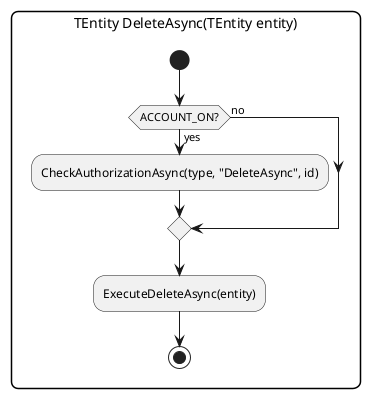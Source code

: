 @startuml DeleteAsync
skinparam {
    monoChrome false
    rectangleRoundCorner 15
    rectangleBackgroundColor #smokewithe
}

rectangle "TEntity DeleteAsync(TEntity entity)" { 
    start
    if (ACCOUNT_ON?) then (yes)
        :CheckAuthorizationAsync(type, "DeleteAsync", id);
    else (no)
    endif
    :ExecuteDeleteAsync(entity);
    stop
}
@enduml
